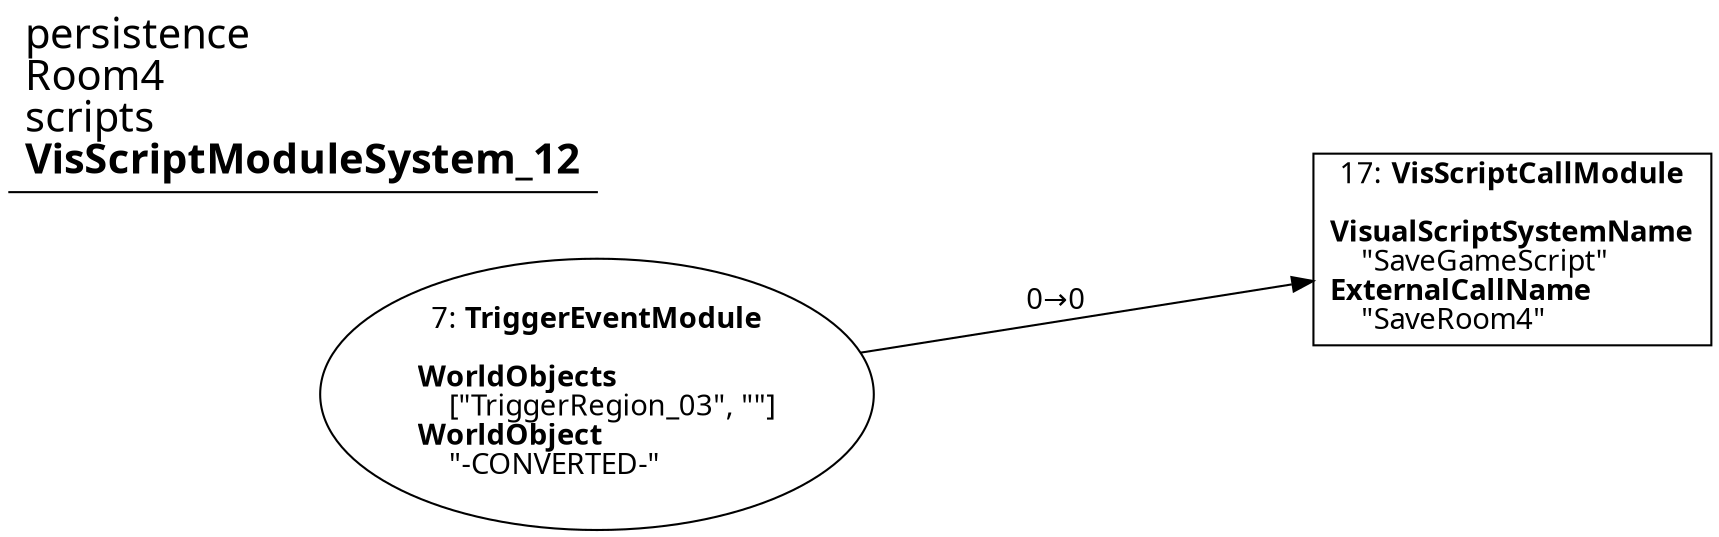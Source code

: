 digraph {
    layout = fdp;
    overlap = prism;
    sep = "+16";
    splines = spline;

    node [ shape = box ];

    graph [ fontname = "Segoe UI" ];
    node [ fontname = "Segoe UI" ];
    edge [ fontname = "Segoe UI" ];

    7 [ label = <7: <b>TriggerEventModule</b><br/><br/><b>WorldObjects</b><br align="left"/>    [&quot;TriggerRegion_03&quot;, &quot;&quot;]<br align="left"/><b>WorldObject</b><br align="left"/>    &quot;-CONVERTED-&quot;<br align="left"/>> ];
    7 [ shape = oval ]
    7 [ pos = "0.036000002,-0.155!" ];
    7 -> 17 [ label = "0→0" ];

    17 [ label = <17: <b>VisScriptCallModule</b><br/><br/><b>VisualScriptSystemName</b><br align="left"/>    &quot;SaveGameScript&quot;<br align="left"/><b>ExternalCallName</b><br align="left"/>    &quot;SaveRoom4&quot;<br align="left"/>> ];
    17 [ pos = "0.294,-0.155!" ];

    title [ pos = "0.035,-0.15400001!" ];
    title [ shape = underline ];
    title [ label = <<font point-size="20">persistence<br align="left"/>Room4<br align="left"/>scripts<br align="left"/><b>VisScriptModuleSystem_12</b><br align="left"/></font>> ];
}
